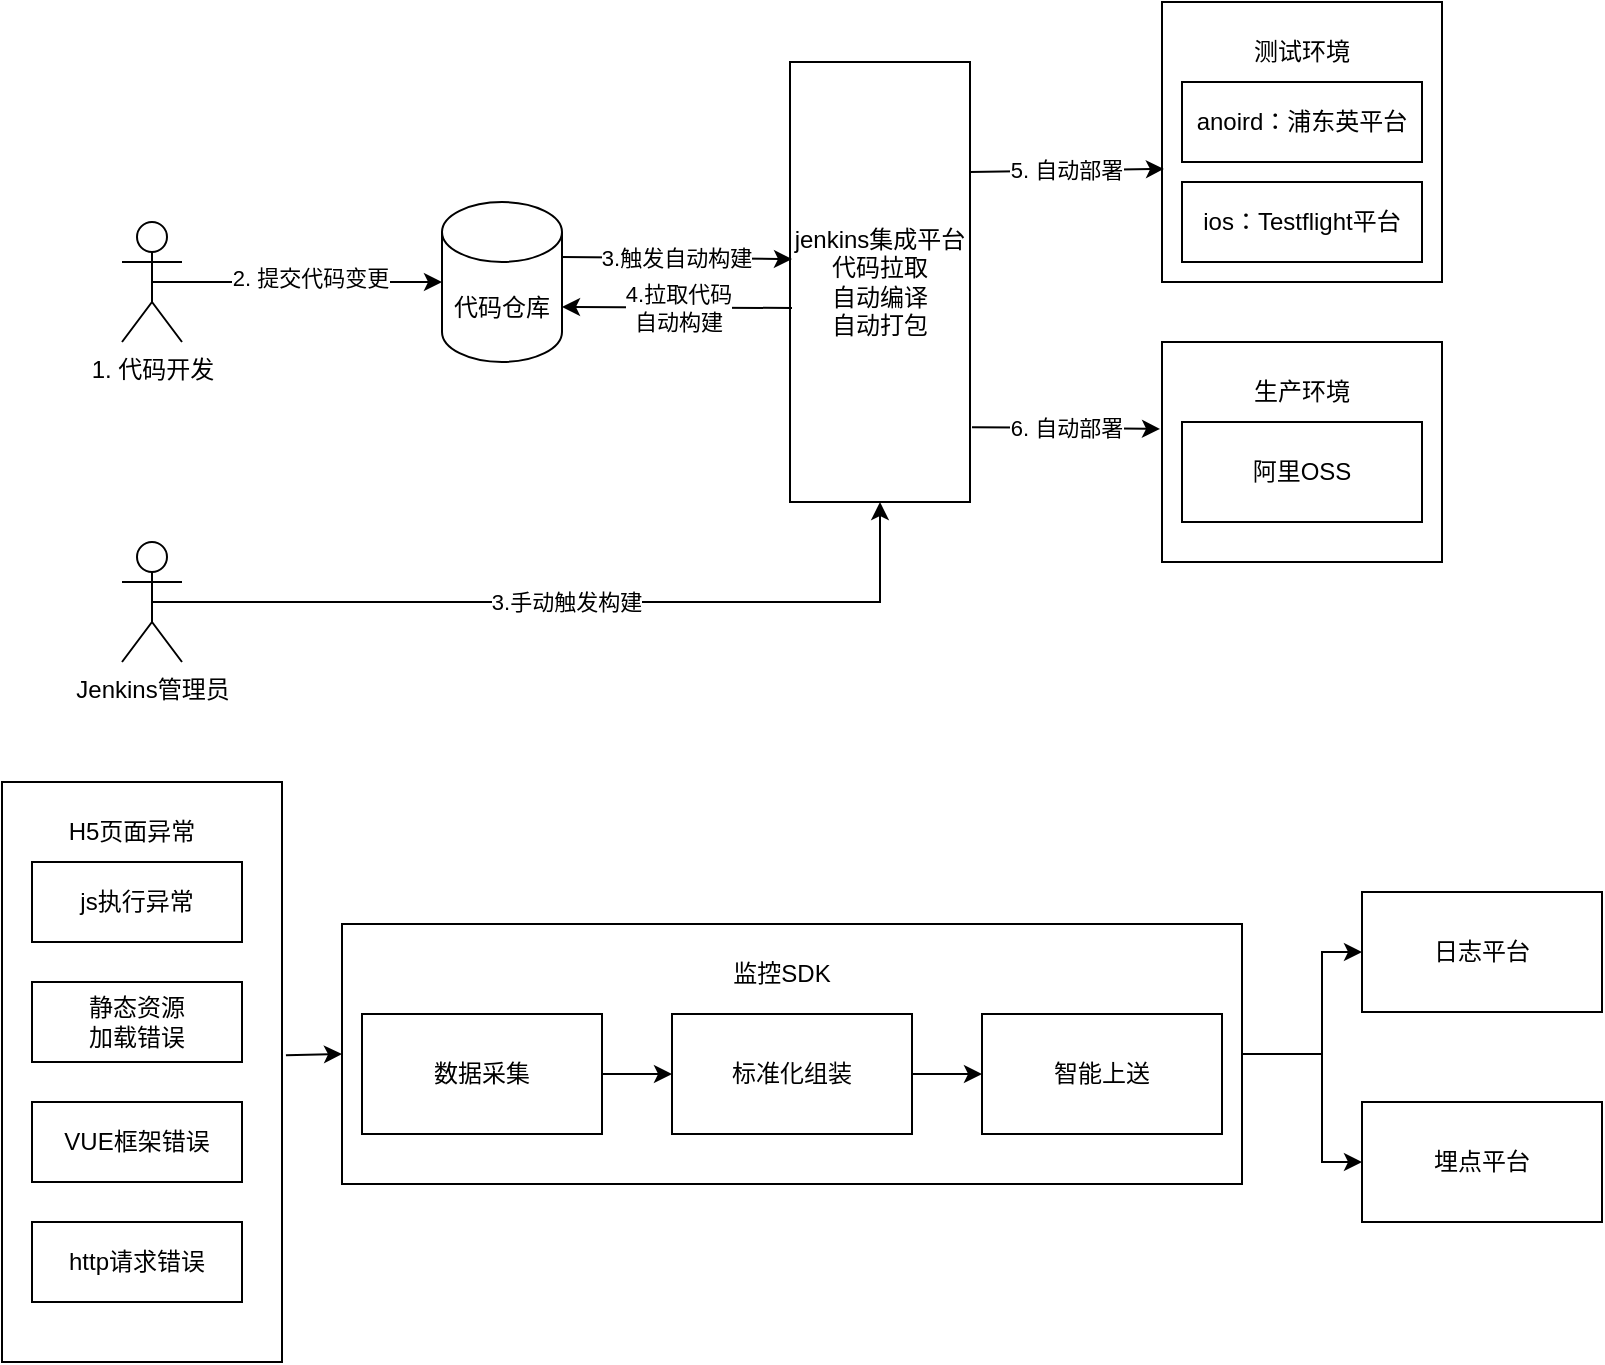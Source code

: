 <mxfile version="20.8.20" type="github">
  <diagram name="第 1 页" id="igWqunvhQteAbBkLn0Th">
    <mxGraphModel dx="953" dy="545" grid="1" gridSize="10" guides="1" tooltips="1" connect="1" arrows="1" fold="1" page="1" pageScale="1" pageWidth="827" pageHeight="1169" math="0" shadow="0">
      <root>
        <mxCell id="0" />
        <mxCell id="1" parent="0" />
        <mxCell id="ITbwOBYq7Vz5sZfCaZMy-46" value="" style="rounded=0;whiteSpace=wrap;html=1;" vertex="1" parent="1">
          <mxGeometry x="190" y="541" width="450" height="130" as="geometry" />
        </mxCell>
        <mxCell id="ITbwOBYq7Vz5sZfCaZMy-41" value="" style="rounded=0;whiteSpace=wrap;html=1;" vertex="1" parent="1">
          <mxGeometry x="20" y="470" width="140" height="290" as="geometry" />
        </mxCell>
        <mxCell id="ITbwOBYq7Vz5sZfCaZMy-1" value="1. 代码开发" style="shape=umlActor;verticalLabelPosition=bottom;verticalAlign=top;html=1;outlineConnect=0;" vertex="1" parent="1">
          <mxGeometry x="80" y="190" width="30" height="60" as="geometry" />
        </mxCell>
        <mxCell id="ITbwOBYq7Vz5sZfCaZMy-2" value="代码仓库" style="shape=cylinder3;whiteSpace=wrap;html=1;boundedLbl=1;backgroundOutline=1;size=15;" vertex="1" parent="1">
          <mxGeometry x="240" y="180" width="60" height="80" as="geometry" />
        </mxCell>
        <mxCell id="ITbwOBYq7Vz5sZfCaZMy-3" value="" style="endArrow=classic;html=1;rounded=0;exitX=0.5;exitY=0.5;exitDx=0;exitDy=0;exitPerimeter=0;entryX=0;entryY=0.5;entryDx=0;entryDy=0;entryPerimeter=0;" edge="1" parent="1" source="ITbwOBYq7Vz5sZfCaZMy-1" target="ITbwOBYq7Vz5sZfCaZMy-2">
          <mxGeometry width="50" height="50" relative="1" as="geometry">
            <mxPoint x="120" y="270" as="sourcePoint" />
            <mxPoint x="220" y="220" as="targetPoint" />
          </mxGeometry>
        </mxCell>
        <mxCell id="ITbwOBYq7Vz5sZfCaZMy-4" value="2. 提交代码变更" style="edgeLabel;html=1;align=center;verticalAlign=middle;resizable=0;points=[];" vertex="1" connectable="0" parent="ITbwOBYq7Vz5sZfCaZMy-3">
          <mxGeometry x="0.091" y="3" relative="1" as="geometry">
            <mxPoint y="1" as="offset" />
          </mxGeometry>
        </mxCell>
        <mxCell id="ITbwOBYq7Vz5sZfCaZMy-5" value="jenkins集成平台&lt;br&gt;代码拉取&lt;br&gt;自动编译&lt;br&gt;自动打包" style="rounded=0;whiteSpace=wrap;html=1;" vertex="1" parent="1">
          <mxGeometry x="414" y="110" width="90" height="220" as="geometry" />
        </mxCell>
        <mxCell id="ITbwOBYq7Vz5sZfCaZMy-6" value="3.触发自动构建" style="endArrow=classic;html=1;rounded=0;exitX=1;exitY=0;exitDx=0;exitDy=27.5;exitPerimeter=0;entryX=0.011;entryY=0.448;entryDx=0;entryDy=0;entryPerimeter=0;" edge="1" parent="1" source="ITbwOBYq7Vz5sZfCaZMy-2" target="ITbwOBYq7Vz5sZfCaZMy-5">
          <mxGeometry width="50" height="50" relative="1" as="geometry">
            <mxPoint x="320" y="210" as="sourcePoint" />
            <mxPoint x="410" y="208" as="targetPoint" />
          </mxGeometry>
        </mxCell>
        <mxCell id="ITbwOBYq7Vz5sZfCaZMy-7" value="Jenkins管理员" style="shape=umlActor;verticalLabelPosition=bottom;verticalAlign=top;html=1;outlineConnect=0;" vertex="1" parent="1">
          <mxGeometry x="80" y="350" width="30" height="60" as="geometry" />
        </mxCell>
        <mxCell id="ITbwOBYq7Vz5sZfCaZMy-12" value="3.手动触发构建" style="endArrow=classic;html=1;rounded=0;exitX=0.5;exitY=0.5;exitDx=0;exitDy=0;exitPerimeter=0;entryX=0.5;entryY=1;entryDx=0;entryDy=0;" edge="1" parent="1" source="ITbwOBYq7Vz5sZfCaZMy-7" target="ITbwOBYq7Vz5sZfCaZMy-5">
          <mxGeometry width="50" height="50" relative="1" as="geometry">
            <mxPoint x="210" y="430" as="sourcePoint" />
            <mxPoint x="260" y="380" as="targetPoint" />
            <Array as="points">
              <mxPoint x="459" y="380" />
            </Array>
          </mxGeometry>
        </mxCell>
        <mxCell id="ITbwOBYq7Vz5sZfCaZMy-13" value="4.拉取代码&lt;br&gt;自动构建" style="endArrow=classic;html=1;rounded=0;entryX=1;entryY=0;entryDx=0;entryDy=52.5;entryPerimeter=0;" edge="1" parent="1" target="ITbwOBYq7Vz5sZfCaZMy-2">
          <mxGeometry width="50" height="50" relative="1" as="geometry">
            <mxPoint x="415" y="233" as="sourcePoint" />
            <mxPoint x="350" y="300" as="targetPoint" />
          </mxGeometry>
        </mxCell>
        <mxCell id="ITbwOBYq7Vz5sZfCaZMy-16" value="" style="rounded=0;whiteSpace=wrap;html=1;" vertex="1" parent="1">
          <mxGeometry x="600" y="80" width="140" height="140" as="geometry" />
        </mxCell>
        <mxCell id="ITbwOBYq7Vz5sZfCaZMy-17" value="anoird：浦东英平台" style="rounded=0;whiteSpace=wrap;html=1;" vertex="1" parent="1">
          <mxGeometry x="610" y="120" width="120" height="40" as="geometry" />
        </mxCell>
        <mxCell id="ITbwOBYq7Vz5sZfCaZMy-19" value="ios：Testflight平台" style="rounded=0;whiteSpace=wrap;html=1;" vertex="1" parent="1">
          <mxGeometry x="610" y="170" width="120" height="40" as="geometry" />
        </mxCell>
        <mxCell id="ITbwOBYq7Vz5sZfCaZMy-20" value="测试环境" style="text;html=1;strokeColor=none;fillColor=none;align=center;verticalAlign=middle;whiteSpace=wrap;rounded=0;" vertex="1" parent="1">
          <mxGeometry x="640" y="90" width="60" height="30" as="geometry" />
        </mxCell>
        <mxCell id="ITbwOBYq7Vz5sZfCaZMy-21" value="" style="rounded=0;whiteSpace=wrap;html=1;" vertex="1" parent="1">
          <mxGeometry x="600" y="250" width="140" height="110" as="geometry" />
        </mxCell>
        <mxCell id="ITbwOBYq7Vz5sZfCaZMy-22" value="生产环境" style="text;html=1;strokeColor=none;fillColor=none;align=center;verticalAlign=middle;whiteSpace=wrap;rounded=0;" vertex="1" parent="1">
          <mxGeometry x="630" y="260" width="80" height="30" as="geometry" />
        </mxCell>
        <mxCell id="ITbwOBYq7Vz5sZfCaZMy-23" value="阿里OSS" style="rounded=0;whiteSpace=wrap;html=1;" vertex="1" parent="1">
          <mxGeometry x="610" y="290" width="120" height="50" as="geometry" />
        </mxCell>
        <mxCell id="ITbwOBYq7Vz5sZfCaZMy-24" style="edgeStyle=orthogonalEdgeStyle;rounded=0;orthogonalLoop=1;jettySize=auto;html=1;exitX=0.5;exitY=1;exitDx=0;exitDy=0;" edge="1" parent="1" source="ITbwOBYq7Vz5sZfCaZMy-21" target="ITbwOBYq7Vz5sZfCaZMy-21">
          <mxGeometry relative="1" as="geometry" />
        </mxCell>
        <mxCell id="ITbwOBYq7Vz5sZfCaZMy-25" value="5. 自动部署" style="endArrow=classic;html=1;rounded=0;exitX=1;exitY=0.25;exitDx=0;exitDy=0;entryX=0.007;entryY=0.596;entryDx=0;entryDy=0;entryPerimeter=0;" edge="1" parent="1" source="ITbwOBYq7Vz5sZfCaZMy-5" target="ITbwOBYq7Vz5sZfCaZMy-16">
          <mxGeometry width="50" height="50" relative="1" as="geometry">
            <mxPoint x="520" y="180" as="sourcePoint" />
            <mxPoint x="570" y="130" as="targetPoint" />
          </mxGeometry>
        </mxCell>
        <mxCell id="ITbwOBYq7Vz5sZfCaZMy-26" value="6. 自动部署" style="endArrow=classic;html=1;rounded=0;exitX=1.011;exitY=0.83;exitDx=0;exitDy=0;exitPerimeter=0;entryX=-0.007;entryY=0.395;entryDx=0;entryDy=0;entryPerimeter=0;" edge="1" parent="1" source="ITbwOBYq7Vz5sZfCaZMy-5" target="ITbwOBYq7Vz5sZfCaZMy-21">
          <mxGeometry width="50" height="50" relative="1" as="geometry">
            <mxPoint x="530" y="410" as="sourcePoint" />
            <mxPoint x="580" y="360" as="targetPoint" />
          </mxGeometry>
        </mxCell>
        <mxCell id="ITbwOBYq7Vz5sZfCaZMy-27" value="数据采集" style="rounded=0;whiteSpace=wrap;html=1;" vertex="1" parent="1">
          <mxGeometry x="200" y="586" width="120" height="60" as="geometry" />
        </mxCell>
        <mxCell id="ITbwOBYq7Vz5sZfCaZMy-28" value="标准化组装" style="rounded=0;whiteSpace=wrap;html=1;" vertex="1" parent="1">
          <mxGeometry x="355" y="586" width="120" height="60" as="geometry" />
        </mxCell>
        <mxCell id="ITbwOBYq7Vz5sZfCaZMy-30" value="日志平台" style="rounded=0;whiteSpace=wrap;html=1;" vertex="1" parent="1">
          <mxGeometry x="700" y="525" width="120" height="60" as="geometry" />
        </mxCell>
        <mxCell id="ITbwOBYq7Vz5sZfCaZMy-31" value="埋点平台" style="rounded=0;whiteSpace=wrap;html=1;" vertex="1" parent="1">
          <mxGeometry x="700" y="630" width="120" height="60" as="geometry" />
        </mxCell>
        <mxCell id="ITbwOBYq7Vz5sZfCaZMy-32" value="js执行异常" style="rounded=0;whiteSpace=wrap;html=1;" vertex="1" parent="1">
          <mxGeometry x="35" y="510" width="105" height="40" as="geometry" />
        </mxCell>
        <mxCell id="ITbwOBYq7Vz5sZfCaZMy-33" value="静态资源&lt;br&gt;加载错误" style="rounded=0;whiteSpace=wrap;html=1;" vertex="1" parent="1">
          <mxGeometry x="35" y="570" width="105" height="40" as="geometry" />
        </mxCell>
        <mxCell id="ITbwOBYq7Vz5sZfCaZMy-36" value="VUE框架错误" style="rounded=0;whiteSpace=wrap;html=1;" vertex="1" parent="1">
          <mxGeometry x="35" y="630" width="105" height="40" as="geometry" />
        </mxCell>
        <mxCell id="ITbwOBYq7Vz5sZfCaZMy-39" value="http请求错误" style="rounded=0;whiteSpace=wrap;html=1;" vertex="1" parent="1">
          <mxGeometry x="35" y="690" width="105" height="40" as="geometry" />
        </mxCell>
        <mxCell id="ITbwOBYq7Vz5sZfCaZMy-42" value="H5页面异常" style="text;html=1;strokeColor=none;fillColor=none;align=center;verticalAlign=middle;whiteSpace=wrap;rounded=0;" vertex="1" parent="1">
          <mxGeometry x="50" y="480" width="70" height="30" as="geometry" />
        </mxCell>
        <mxCell id="ITbwOBYq7Vz5sZfCaZMy-44" value="" style="endArrow=classic;html=1;rounded=0;exitX=1;exitY=0.5;exitDx=0;exitDy=0;" edge="1" parent="1" source="ITbwOBYq7Vz5sZfCaZMy-27" target="ITbwOBYq7Vz5sZfCaZMy-28">
          <mxGeometry width="50" height="50" relative="1" as="geometry">
            <mxPoint x="370" y="801" as="sourcePoint" />
            <mxPoint x="420" y="751" as="targetPoint" />
          </mxGeometry>
        </mxCell>
        <mxCell id="ITbwOBYq7Vz5sZfCaZMy-47" value="智能上送" style="rounded=0;whiteSpace=wrap;html=1;" vertex="1" parent="1">
          <mxGeometry x="510" y="586" width="120" height="60" as="geometry" />
        </mxCell>
        <mxCell id="ITbwOBYq7Vz5sZfCaZMy-48" value="" style="endArrow=classic;html=1;rounded=0;exitX=1;exitY=0.5;exitDx=0;exitDy=0;" edge="1" parent="1" source="ITbwOBYq7Vz5sZfCaZMy-28" target="ITbwOBYq7Vz5sZfCaZMy-47">
          <mxGeometry width="50" height="50" relative="1" as="geometry">
            <mxPoint x="550" y="771" as="sourcePoint" />
            <mxPoint x="600" y="721" as="targetPoint" />
          </mxGeometry>
        </mxCell>
        <mxCell id="ITbwOBYq7Vz5sZfCaZMy-49" value="监控SDK" style="text;html=1;strokeColor=none;fillColor=none;align=center;verticalAlign=middle;whiteSpace=wrap;rounded=0;" vertex="1" parent="1">
          <mxGeometry x="380" y="551" width="60" height="30" as="geometry" />
        </mxCell>
        <mxCell id="ITbwOBYq7Vz5sZfCaZMy-50" value="" style="endArrow=classic;html=1;rounded=0;exitX=1.014;exitY=0.471;exitDx=0;exitDy=0;entryX=0;entryY=0.5;entryDx=0;entryDy=0;exitPerimeter=0;" edge="1" parent="1" source="ITbwOBYq7Vz5sZfCaZMy-41" target="ITbwOBYq7Vz5sZfCaZMy-46">
          <mxGeometry width="50" height="50" relative="1" as="geometry">
            <mxPoint x="630" y="790" as="sourcePoint" />
            <mxPoint x="680" y="740" as="targetPoint" />
          </mxGeometry>
        </mxCell>
        <mxCell id="ITbwOBYq7Vz5sZfCaZMy-51" value="" style="endArrow=classic;html=1;rounded=0;exitX=1;exitY=0.5;exitDx=0;exitDy=0;entryX=0;entryY=0.5;entryDx=0;entryDy=0;" edge="1" parent="1" source="ITbwOBYq7Vz5sZfCaZMy-46" target="ITbwOBYq7Vz5sZfCaZMy-30">
          <mxGeometry width="50" height="50" relative="1" as="geometry">
            <mxPoint x="680" y="630" as="sourcePoint" />
            <mxPoint x="730" y="580" as="targetPoint" />
            <Array as="points">
              <mxPoint x="680" y="606" />
              <mxPoint x="680" y="555" />
            </Array>
          </mxGeometry>
        </mxCell>
        <mxCell id="ITbwOBYq7Vz5sZfCaZMy-52" value="" style="endArrow=classic;html=1;rounded=0;entryX=0;entryY=0.5;entryDx=0;entryDy=0;exitX=1;exitY=0.5;exitDx=0;exitDy=0;" edge="1" parent="1" source="ITbwOBYq7Vz5sZfCaZMy-46" target="ITbwOBYq7Vz5sZfCaZMy-31">
          <mxGeometry width="50" height="50" relative="1" as="geometry">
            <mxPoint x="640" y="610" as="sourcePoint" />
            <mxPoint x="680" y="750" as="targetPoint" />
            <Array as="points">
              <mxPoint x="680" y="606" />
              <mxPoint x="680" y="660" />
            </Array>
          </mxGeometry>
        </mxCell>
      </root>
    </mxGraphModel>
  </diagram>
</mxfile>
